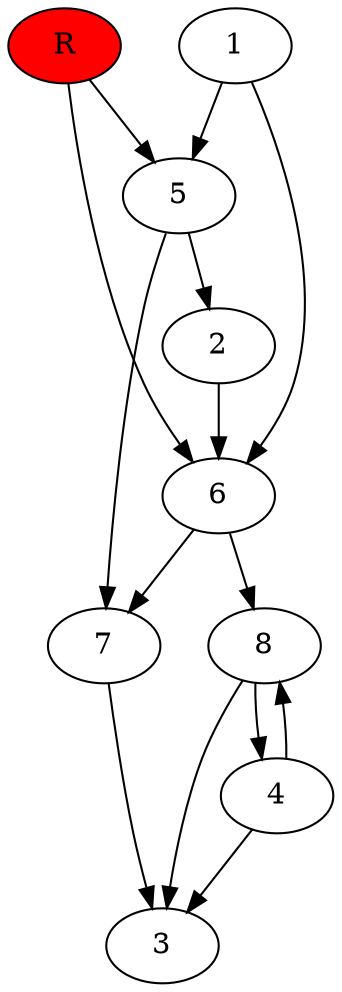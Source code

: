 digraph prb36702 {
	1
	2
	3
	4
	5
	6
	7
	8
	R [fillcolor="#ff0000" style=filled]
	1 -> 5
	1 -> 6
	2 -> 6
	4 -> 3
	4 -> 8
	5 -> 2
	5 -> 7
	6 -> 7
	6 -> 8
	7 -> 3
	8 -> 3
	8 -> 4
	R -> 5
	R -> 6
}
